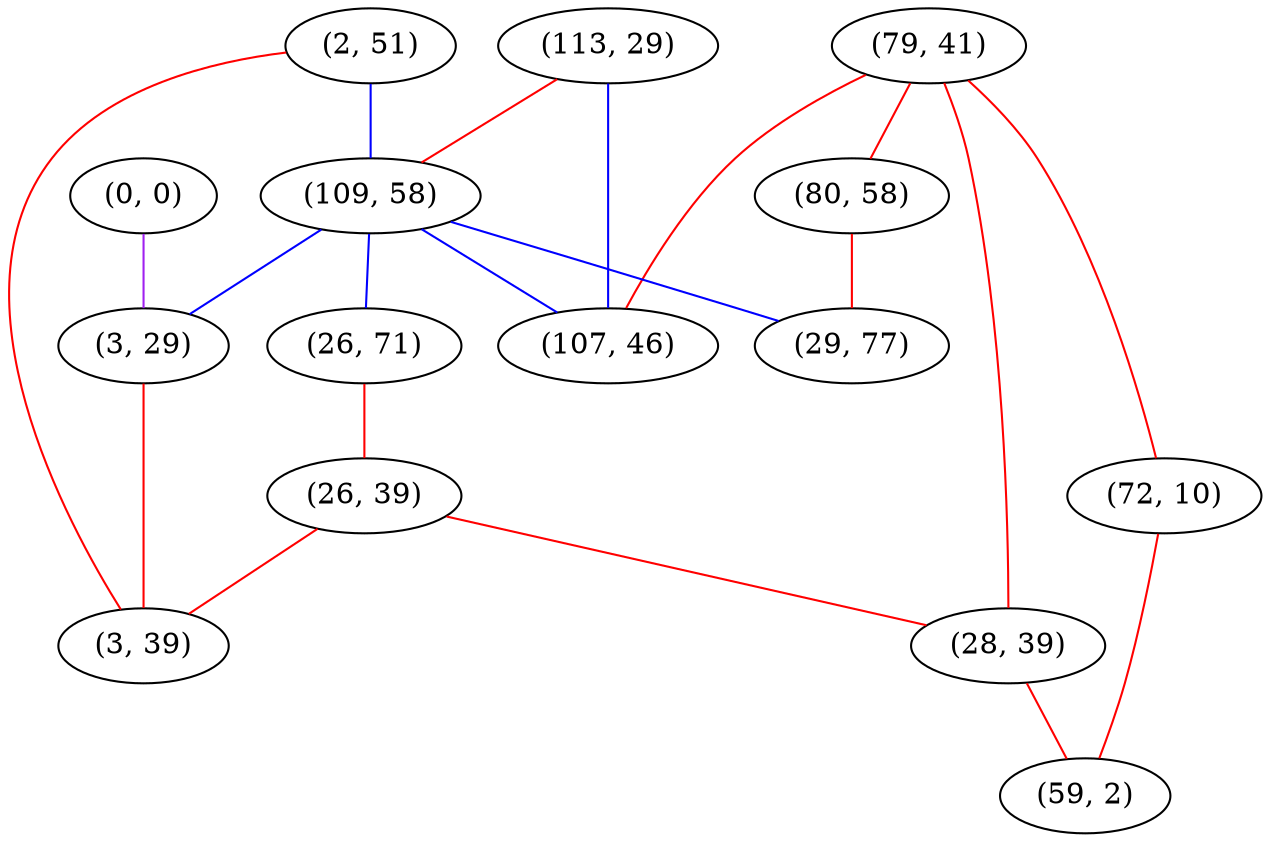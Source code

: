 graph "" {
"(0, 0)";
"(2, 51)";
"(113, 29)";
"(79, 41)";
"(109, 58)";
"(72, 10)";
"(26, 71)";
"(80, 58)";
"(107, 46)";
"(3, 29)";
"(26, 39)";
"(3, 39)";
"(28, 39)";
"(59, 2)";
"(29, 77)";
"(0, 0)" -- "(3, 29)"  [color=purple, key=0, weight=4];
"(2, 51)" -- "(3, 39)"  [color=red, key=0, weight=1];
"(2, 51)" -- "(109, 58)"  [color=blue, key=0, weight=3];
"(113, 29)" -- "(109, 58)"  [color=red, key=0, weight=1];
"(113, 29)" -- "(107, 46)"  [color=blue, key=0, weight=3];
"(79, 41)" -- "(28, 39)"  [color=red, key=0, weight=1];
"(79, 41)" -- "(72, 10)"  [color=red, key=0, weight=1];
"(79, 41)" -- "(107, 46)"  [color=red, key=0, weight=1];
"(79, 41)" -- "(80, 58)"  [color=red, key=0, weight=1];
"(109, 58)" -- "(29, 77)"  [color=blue, key=0, weight=3];
"(109, 58)" -- "(107, 46)"  [color=blue, key=0, weight=3];
"(109, 58)" -- "(3, 29)"  [color=blue, key=0, weight=3];
"(109, 58)" -- "(26, 71)"  [color=blue, key=0, weight=3];
"(72, 10)" -- "(59, 2)"  [color=red, key=0, weight=1];
"(26, 71)" -- "(26, 39)"  [color=red, key=0, weight=1];
"(80, 58)" -- "(29, 77)"  [color=red, key=0, weight=1];
"(3, 29)" -- "(3, 39)"  [color=red, key=0, weight=1];
"(26, 39)" -- "(3, 39)"  [color=red, key=0, weight=1];
"(26, 39)" -- "(28, 39)"  [color=red, key=0, weight=1];
"(28, 39)" -- "(59, 2)"  [color=red, key=0, weight=1];
}
